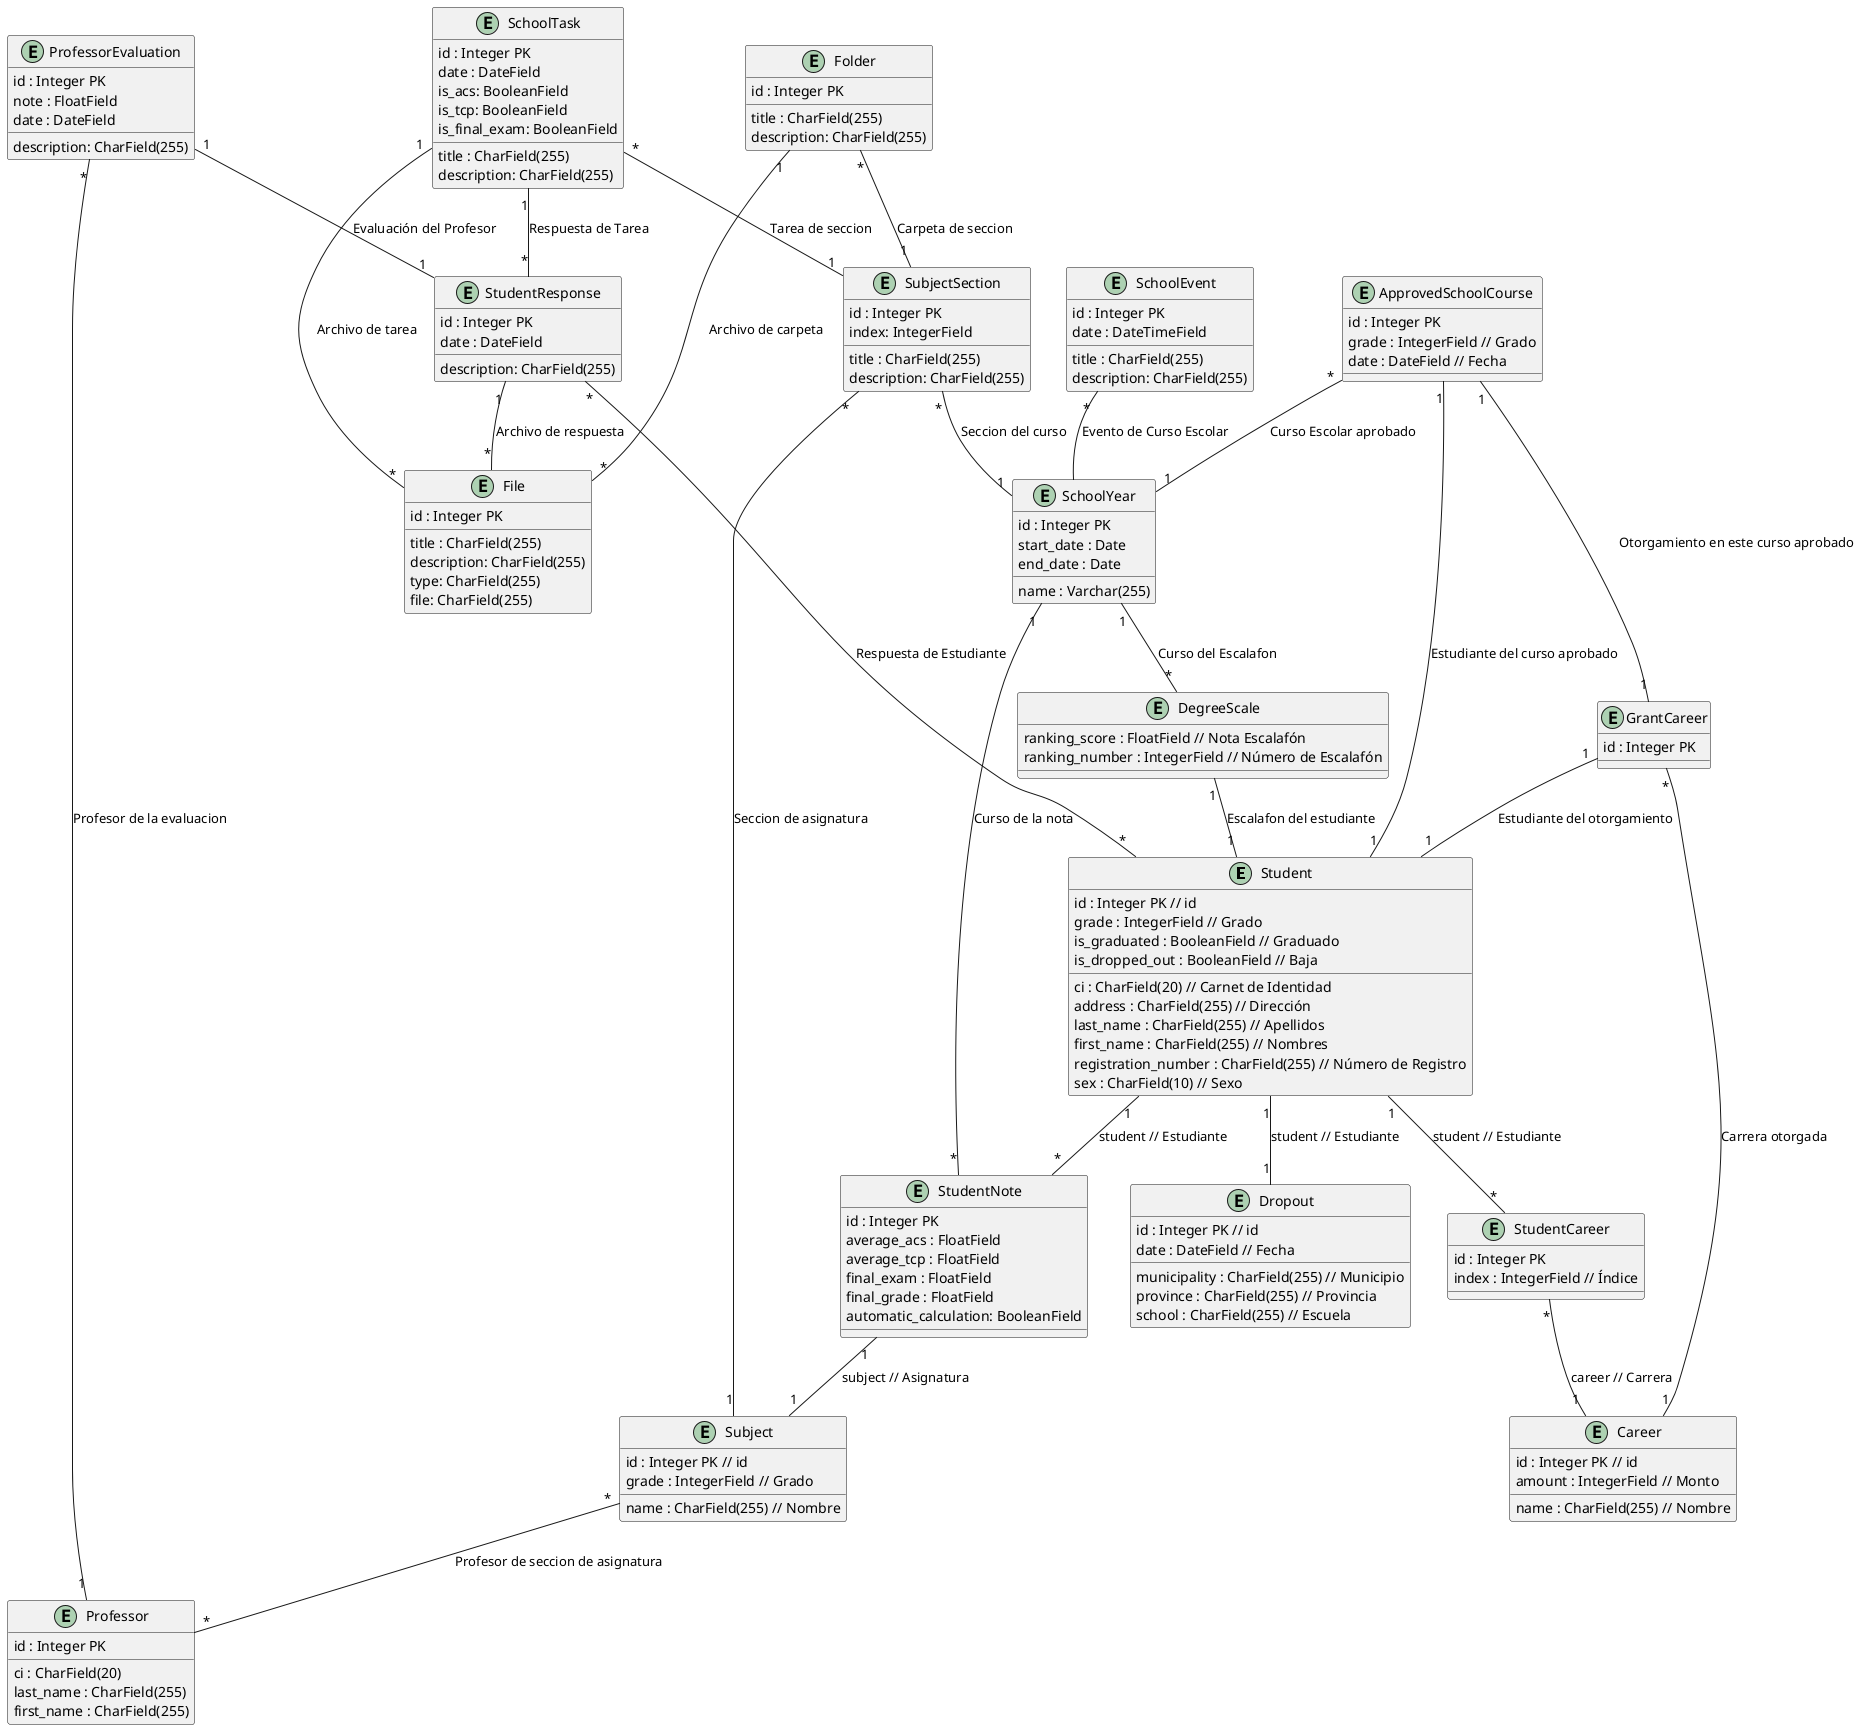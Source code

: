 @startuml

entity Student {
    id : Integer PK // id
    ci : CharField(20) // Carnet de Identidad
    address : CharField(255) // Dirección
    grade : IntegerField // Grado
    last_name : CharField(255) // Apellidos
    first_name : CharField(255) // Nombres
    registration_number : CharField(255) // Número de Registro
    sex : CharField(10) // Sexo
    is_graduated : BooleanField // Graduado
    is_dropped_out : BooleanField // Baja
}

entity Dropout {
    id : Integer PK // id
    date : DateField // Fecha
    municipality : CharField(255) // Municipio
    province : CharField(255) // Provincia
    school : CharField(255) // Escuela
}

entity Career {
    id : Integer PK // id
    amount : IntegerField // Monto
    name : CharField(255) // Nombre
}


entity Subject {
    id : Integer PK // id
    grade : IntegerField // Grado
    name : CharField(255) // Nombre
}

entity SchoolYear {
    id : Integer PK
    start_date : Date
    end_date : Date
    name : Varchar(255)
}

entity StudentNote {
    id : Integer PK
    average_acs : FloatField
    average_tcp : FloatField
    final_exam : FloatField
    final_grade : FloatField
    automatic_calculation: BooleanField
}



entity StudentCareer {
    id : Integer PK
    index : IntegerField // Índice
}

entity DegreeScale {
    ranking_score : FloatField // Nota Escalafón
    ranking_number : IntegerField // Número de Escalafón
}
entity GrantCareer{
    id : Integer PK
}

entity ApprovedSchoolCourse{
    id : Integer PK
    grade : IntegerField // Grado
    date : DateField // Fecha
}

entity SubjectSection{
    id : Integer PK
    index: IntegerField
    title : CharField(255)
    description: CharField(255)
}
entity Folder{
    id : Integer PK
    title : CharField(255)
    description: CharField(255)
}
entity File{
    id : Integer PK
    title : CharField(255)
    description: CharField(255)
    type: CharField(255)
    file: CharField(255)
}
entity Professor {
    id : Integer PK
    ci : CharField(20)
    last_name : CharField(255)
    first_name : CharField(255)
}

entity SchoolTask{
    id : Integer PK
    date : DateField
    title : CharField(255)
    description: CharField(255)
    is_acs: BooleanField
    is_tcp: BooleanField
    is_final_exam: BooleanField

}
entity StudentResponse{
    id : Integer PK
    date : DateField
    description: CharField(255)
}

entity ProfessorEvaluation{
    id : Integer PK
    note : FloatField
    date : DateField
    description: CharField(255)
}

entity SchoolEvent {
    id : Integer PK
    date : DateTimeField
    title : CharField(255)
    description: CharField(255)
}

ProfessorEvaluation "1" -- "1" StudentResponse : Evaluación del Profesor  
ProfessorEvaluation "*" -- "1" Professor : Profesor de la evaluacion

SchoolEvent "*" -- SchoolYear : Evento de Curso Escolar

SubjectSection "*" -- "1" SchoolYear : Seccion del curso
SubjectSection "*" -- "1" Subject : Seccion de asignatura
SchoolTask "*" -- "1" SubjectSection : Tarea de seccion

Folder "*" -- "1" SubjectSection : Carpeta de seccion
Folder "1" -- "*" File : Archivo de carpeta

SchoolTask "1" -- "*" File : Archivo de tarea
SchoolTask "1" -- "*" StudentResponse : Respuesta de Tarea

StudentResponse "1" -- "*" File : Archivo de respuesta
StudentResponse "*" -- "*" Student : Respuesta de Estudiante

Subject "*" -- "*" Professor : Profesor de seccion de asignatura

ApprovedSchoolCourse "1" -- "1" Student : Estudiante del curso aprobado
ApprovedSchoolCourse "*" -- "1" SchoolYear : Curso Escolar aprobado
ApprovedSchoolCourse "1" -- "1" GrantCareer : Otorgamiento en este curso aprobado

GrantCareer "1" -- "1" Student : Estudiante del otorgamiento
GrantCareer "*" -- "1" Career : Carrera otorgada


SchoolYear "1" -- "*" DegreeScale :  Curso del Escalafon
SchoolYear "1" -- "*" StudentNote : Curso de la nota

DegreeScale "1" -- "1" Student : Escalafon del estudiante

Student "1" -- "1" Dropout : student // Estudiante
Student "1" -- "*" StudentNote : student // Estudiante
Student "1" -- "*" StudentCareer : student // Estudiante



StudentNote "1" -- "1" Subject : subject // Asignatura
StudentCareer "*" -- "1" Career : career // Carrera

@enduml